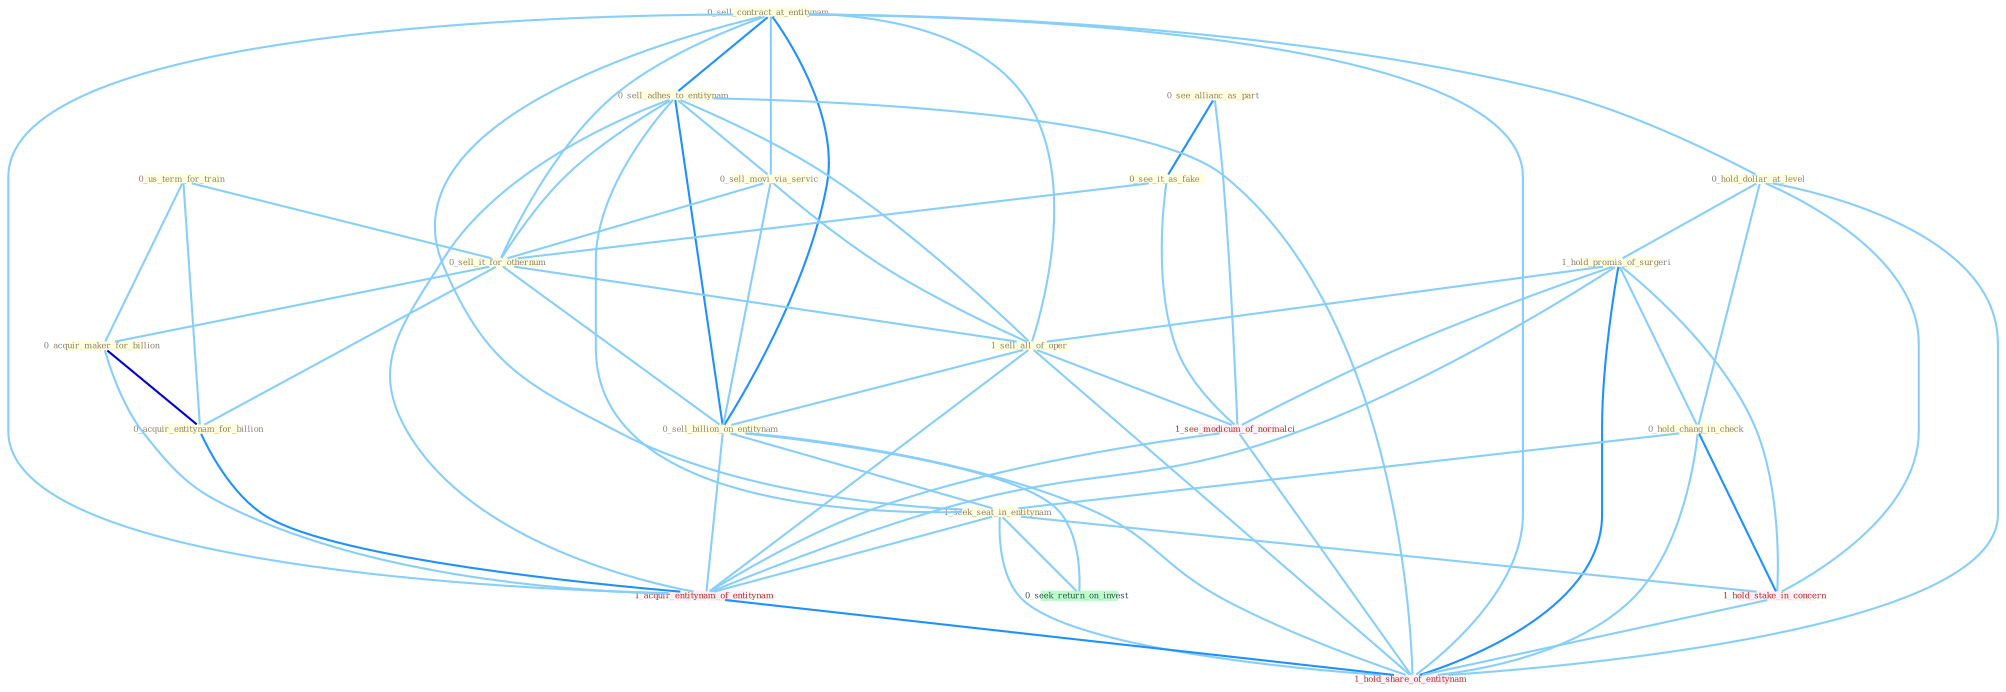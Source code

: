 Graph G{ 
    node
    [shape=polygon,style=filled,width=.5,height=.06,color="#BDFCC9",fixedsize=true,fontsize=4,
    fontcolor="#2f4f4f"];
    {node
    [color="#ffffe0", fontcolor="#8b7d6b"] "0_sell_contract_at_entitynam " "0_us_term_for_train " "0_see_allianc_as_part " "0_sell_adhes_to_entitynam " "0_see_it_as_fake " "0_hold_dollar_at_level " "0_sell_movi_via_servic " "0_sell_it_for_othernum " "1_hold_promis_of_surgeri " "1_sell_all_of_oper " "0_acquir_maker_for_billion " "0_acquir_entitynam_for_billion " "0_sell_billion_on_entitynam " "0_hold_chang_in_check " "1_seek_seat_in_entitynam "}
{node [color="#fff0f5", fontcolor="#b22222"] "1_hold_stake_in_concern " "1_see_modicum_of_normalci " "1_acquir_entitynam_of_entitynam " "1_hold_share_of_entitynam "}
edge [color="#B0E2FF"];

	"0_sell_contract_at_entitynam " -- "0_sell_adhes_to_entitynam " [w="2", color="#1e90ff" , len=0.8];
	"0_sell_contract_at_entitynam " -- "0_hold_dollar_at_level " [w="1", color="#87cefa" ];
	"0_sell_contract_at_entitynam " -- "0_sell_movi_via_servic " [w="1", color="#87cefa" ];
	"0_sell_contract_at_entitynam " -- "0_sell_it_for_othernum " [w="1", color="#87cefa" ];
	"0_sell_contract_at_entitynam " -- "1_sell_all_of_oper " [w="1", color="#87cefa" ];
	"0_sell_contract_at_entitynam " -- "0_sell_billion_on_entitynam " [w="2", color="#1e90ff" , len=0.8];
	"0_sell_contract_at_entitynam " -- "1_seek_seat_in_entitynam " [w="1", color="#87cefa" ];
	"0_sell_contract_at_entitynam " -- "1_acquir_entitynam_of_entitynam " [w="1", color="#87cefa" ];
	"0_sell_contract_at_entitynam " -- "1_hold_share_of_entitynam " [w="1", color="#87cefa" ];
	"0_us_term_for_train " -- "0_sell_it_for_othernum " [w="1", color="#87cefa" ];
	"0_us_term_for_train " -- "0_acquir_maker_for_billion " [w="1", color="#87cefa" ];
	"0_us_term_for_train " -- "0_acquir_entitynam_for_billion " [w="1", color="#87cefa" ];
	"0_see_allianc_as_part " -- "0_see_it_as_fake " [w="2", color="#1e90ff" , len=0.8];
	"0_see_allianc_as_part " -- "1_see_modicum_of_normalci " [w="1", color="#87cefa" ];
	"0_sell_adhes_to_entitynam " -- "0_sell_movi_via_servic " [w="1", color="#87cefa" ];
	"0_sell_adhes_to_entitynam " -- "0_sell_it_for_othernum " [w="1", color="#87cefa" ];
	"0_sell_adhes_to_entitynam " -- "1_sell_all_of_oper " [w="1", color="#87cefa" ];
	"0_sell_adhes_to_entitynam " -- "0_sell_billion_on_entitynam " [w="2", color="#1e90ff" , len=0.8];
	"0_sell_adhes_to_entitynam " -- "1_seek_seat_in_entitynam " [w="1", color="#87cefa" ];
	"0_sell_adhes_to_entitynam " -- "1_acquir_entitynam_of_entitynam " [w="1", color="#87cefa" ];
	"0_sell_adhes_to_entitynam " -- "1_hold_share_of_entitynam " [w="1", color="#87cefa" ];
	"0_see_it_as_fake " -- "0_sell_it_for_othernum " [w="1", color="#87cefa" ];
	"0_see_it_as_fake " -- "1_see_modicum_of_normalci " [w="1", color="#87cefa" ];
	"0_hold_dollar_at_level " -- "1_hold_promis_of_surgeri " [w="1", color="#87cefa" ];
	"0_hold_dollar_at_level " -- "0_hold_chang_in_check " [w="1", color="#87cefa" ];
	"0_hold_dollar_at_level " -- "1_hold_stake_in_concern " [w="1", color="#87cefa" ];
	"0_hold_dollar_at_level " -- "1_hold_share_of_entitynam " [w="1", color="#87cefa" ];
	"0_sell_movi_via_servic " -- "0_sell_it_for_othernum " [w="1", color="#87cefa" ];
	"0_sell_movi_via_servic " -- "1_sell_all_of_oper " [w="1", color="#87cefa" ];
	"0_sell_movi_via_servic " -- "0_sell_billion_on_entitynam " [w="1", color="#87cefa" ];
	"0_sell_it_for_othernum " -- "1_sell_all_of_oper " [w="1", color="#87cefa" ];
	"0_sell_it_for_othernum " -- "0_acquir_maker_for_billion " [w="1", color="#87cefa" ];
	"0_sell_it_for_othernum " -- "0_acquir_entitynam_for_billion " [w="1", color="#87cefa" ];
	"0_sell_it_for_othernum " -- "0_sell_billion_on_entitynam " [w="1", color="#87cefa" ];
	"1_hold_promis_of_surgeri " -- "1_sell_all_of_oper " [w="1", color="#87cefa" ];
	"1_hold_promis_of_surgeri " -- "0_hold_chang_in_check " [w="1", color="#87cefa" ];
	"1_hold_promis_of_surgeri " -- "1_hold_stake_in_concern " [w="1", color="#87cefa" ];
	"1_hold_promis_of_surgeri " -- "1_see_modicum_of_normalci " [w="1", color="#87cefa" ];
	"1_hold_promis_of_surgeri " -- "1_acquir_entitynam_of_entitynam " [w="1", color="#87cefa" ];
	"1_hold_promis_of_surgeri " -- "1_hold_share_of_entitynam " [w="2", color="#1e90ff" , len=0.8];
	"1_sell_all_of_oper " -- "0_sell_billion_on_entitynam " [w="1", color="#87cefa" ];
	"1_sell_all_of_oper " -- "1_see_modicum_of_normalci " [w="1", color="#87cefa" ];
	"1_sell_all_of_oper " -- "1_acquir_entitynam_of_entitynam " [w="1", color="#87cefa" ];
	"1_sell_all_of_oper " -- "1_hold_share_of_entitynam " [w="1", color="#87cefa" ];
	"0_acquir_maker_for_billion " -- "0_acquir_entitynam_for_billion " [w="3", color="#0000cd" , len=0.6];
	"0_acquir_maker_for_billion " -- "1_acquir_entitynam_of_entitynam " [w="1", color="#87cefa" ];
	"0_acquir_entitynam_for_billion " -- "1_acquir_entitynam_of_entitynam " [w="2", color="#1e90ff" , len=0.8];
	"0_sell_billion_on_entitynam " -- "1_seek_seat_in_entitynam " [w="1", color="#87cefa" ];
	"0_sell_billion_on_entitynam " -- "0_seek_return_on_invest " [w="1", color="#87cefa" ];
	"0_sell_billion_on_entitynam " -- "1_acquir_entitynam_of_entitynam " [w="1", color="#87cefa" ];
	"0_sell_billion_on_entitynam " -- "1_hold_share_of_entitynam " [w="1", color="#87cefa" ];
	"0_hold_chang_in_check " -- "1_seek_seat_in_entitynam " [w="1", color="#87cefa" ];
	"0_hold_chang_in_check " -- "1_hold_stake_in_concern " [w="2", color="#1e90ff" , len=0.8];
	"0_hold_chang_in_check " -- "1_hold_share_of_entitynam " [w="1", color="#87cefa" ];
	"1_seek_seat_in_entitynam " -- "1_hold_stake_in_concern " [w="1", color="#87cefa" ];
	"1_seek_seat_in_entitynam " -- "0_seek_return_on_invest " [w="1", color="#87cefa" ];
	"1_seek_seat_in_entitynam " -- "1_acquir_entitynam_of_entitynam " [w="1", color="#87cefa" ];
	"1_seek_seat_in_entitynam " -- "1_hold_share_of_entitynam " [w="1", color="#87cefa" ];
	"1_hold_stake_in_concern " -- "1_hold_share_of_entitynam " [w="1", color="#87cefa" ];
	"1_see_modicum_of_normalci " -- "1_acquir_entitynam_of_entitynam " [w="1", color="#87cefa" ];
	"1_see_modicum_of_normalci " -- "1_hold_share_of_entitynam " [w="1", color="#87cefa" ];
	"1_acquir_entitynam_of_entitynam " -- "1_hold_share_of_entitynam " [w="2", color="#1e90ff" , len=0.8];
}